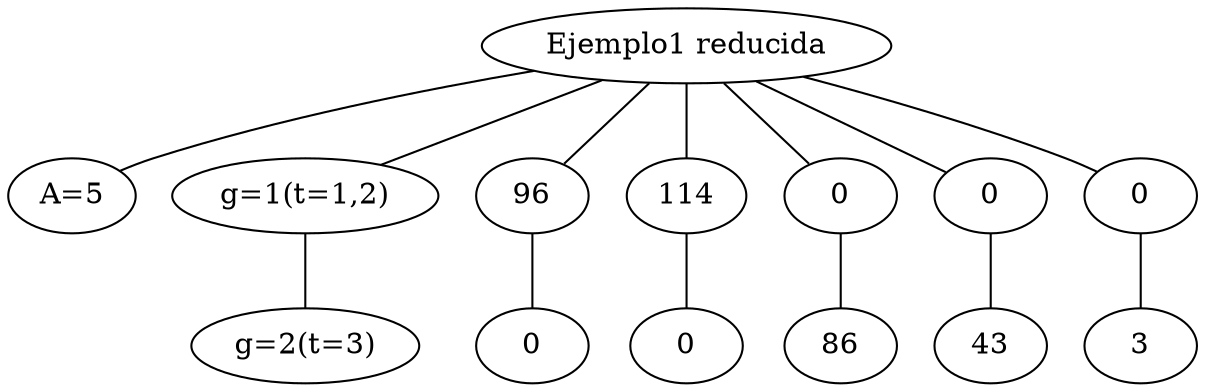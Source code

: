 graph Ejemplo1 {
node [color=black];
nn00;
nn00 [label = "Ejemplo1 reducida";];
nna [label = "A=5";];
nn00 -- nna;
gt1 [label = "g=1(t=1,2)";];
nn00 -- gt1;
nn00 -- nn11;
nn11 [label = "96";];
nn00 -- nn12;
nn12 [label = "114";];
nn00 -- nn13;
nn13 [label = "0";];
nn00 -- nn14;
nn14 [label = "0";];
nn00 -- nn15;
nn15 [label = "0";];
gt2 [label = "g=2(t=3)";];
gt1 -- gt2;
nn11 -- nn21;
nn21 [label = "0";];
nn12 -- nn22;
nn22 [label = "0";];
nn13 -- nn23;
nn23 [label = "86";];
nn14 -- nn24;
nn24 [label = "43";];
nn15 -- nn25;
nn25 [label = "3";];
}
